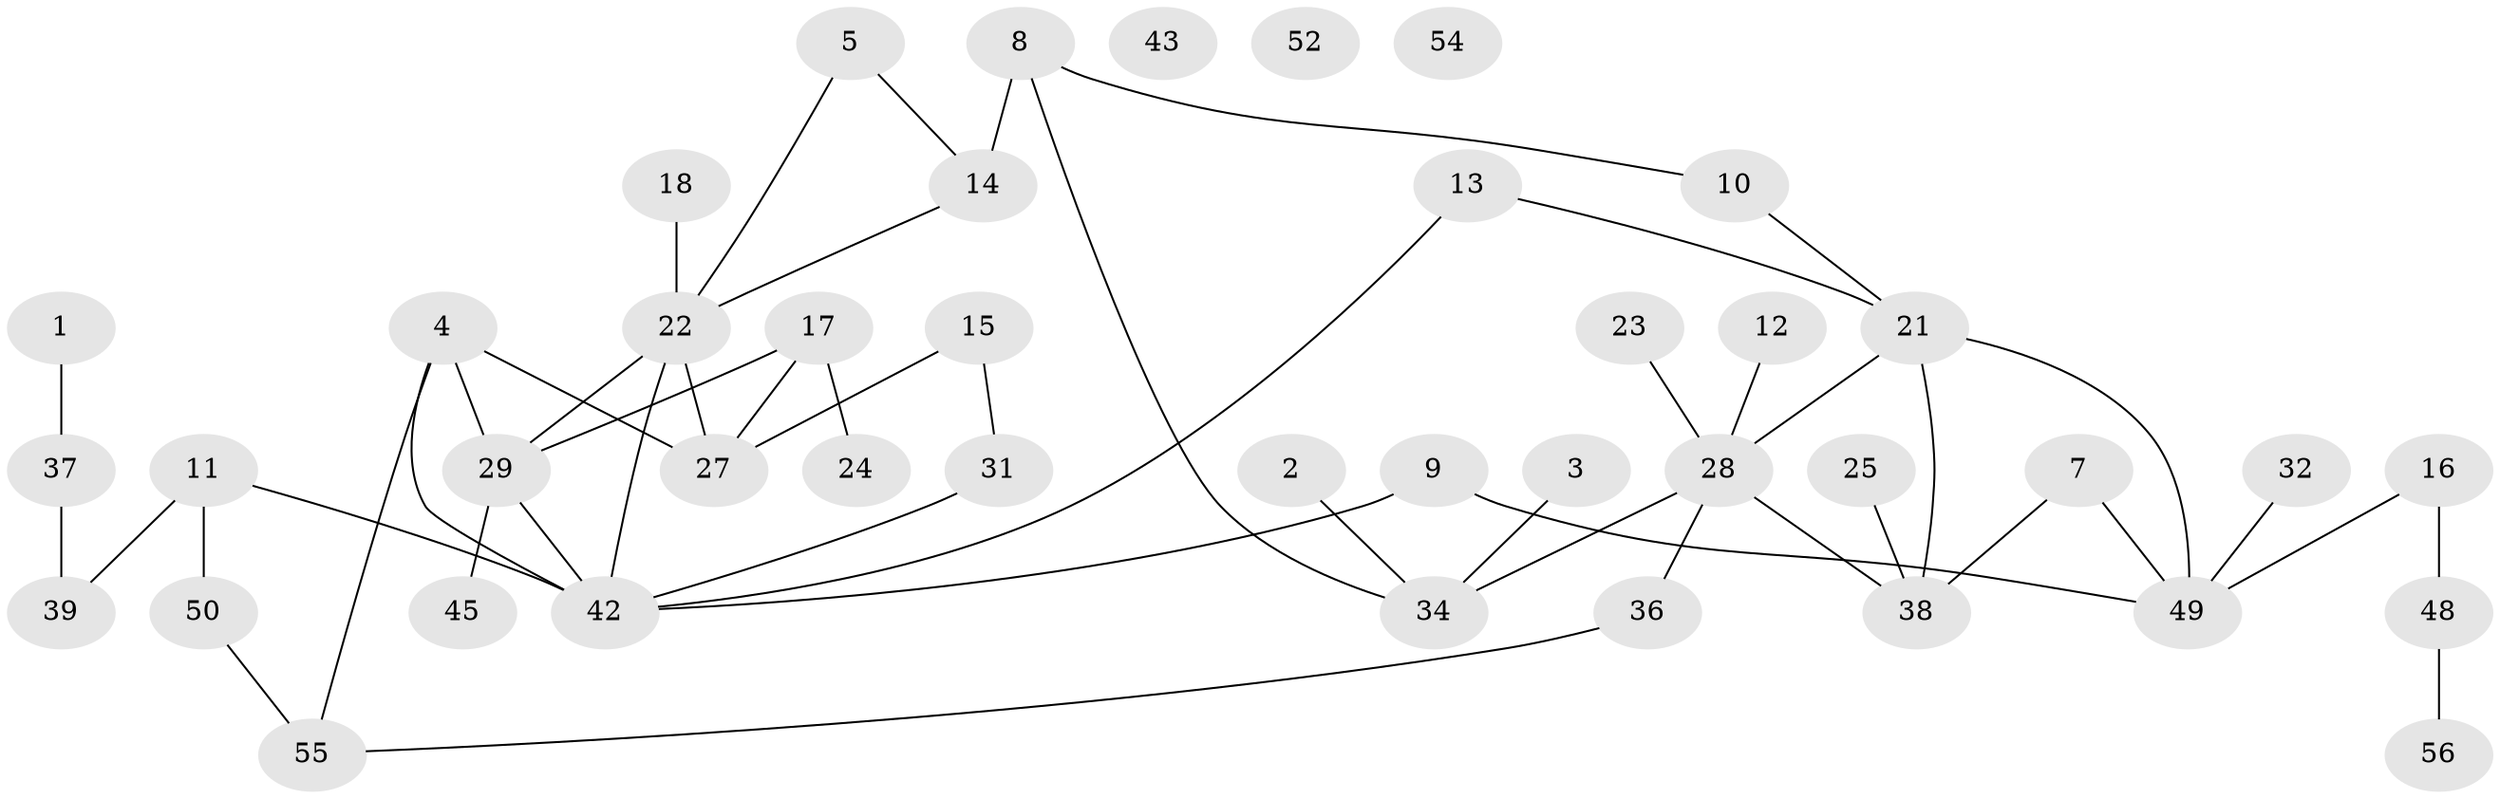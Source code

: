 // Generated by graph-tools (version 1.1) at 2025/23/03/03/25 07:23:27]
// undirected, 42 vertices, 51 edges
graph export_dot {
graph [start="1"]
  node [color=gray90,style=filled];
  1 [super="+6"];
  2;
  3;
  4 [super="+33"];
  5 [super="+19"];
  7;
  8 [super="+35"];
  9;
  10 [super="+57"];
  11;
  12;
  13 [super="+20"];
  14;
  15 [super="+26"];
  16;
  17;
  18;
  21 [super="+44"];
  22 [super="+30"];
  23;
  24;
  25;
  27 [super="+51"];
  28 [super="+41"];
  29 [super="+46"];
  31 [super="+60"];
  32;
  34 [super="+59"];
  36;
  37;
  38 [super="+40"];
  39 [super="+58"];
  42 [super="+47"];
  43;
  45;
  48;
  49 [super="+53"];
  50;
  52;
  54;
  55;
  56;
  1 -- 37;
  2 -- 34;
  3 -- 34;
  4 -- 42;
  4 -- 27;
  4 -- 29;
  4 -- 55;
  5 -- 14;
  5 -- 22;
  7 -- 38;
  7 -- 49;
  8 -- 14 [weight=2];
  8 -- 34;
  8 -- 10;
  9 -- 49;
  9 -- 42;
  10 -- 21;
  11 -- 50;
  11 -- 42;
  11 -- 39;
  12 -- 28;
  13 -- 42;
  13 -- 21;
  14 -- 22;
  15 -- 27;
  15 -- 31;
  16 -- 48;
  16 -- 49;
  17 -- 24;
  17 -- 27;
  17 -- 29;
  18 -- 22;
  21 -- 49;
  21 -- 38;
  21 -- 28;
  22 -- 29;
  22 -- 27;
  22 -- 42;
  23 -- 28 [weight=2];
  25 -- 38;
  28 -- 34;
  28 -- 36;
  28 -- 38;
  29 -- 45;
  29 -- 42 [weight=2];
  31 -- 42;
  32 -- 49;
  36 -- 55;
  37 -- 39;
  48 -- 56;
  50 -- 55;
}
